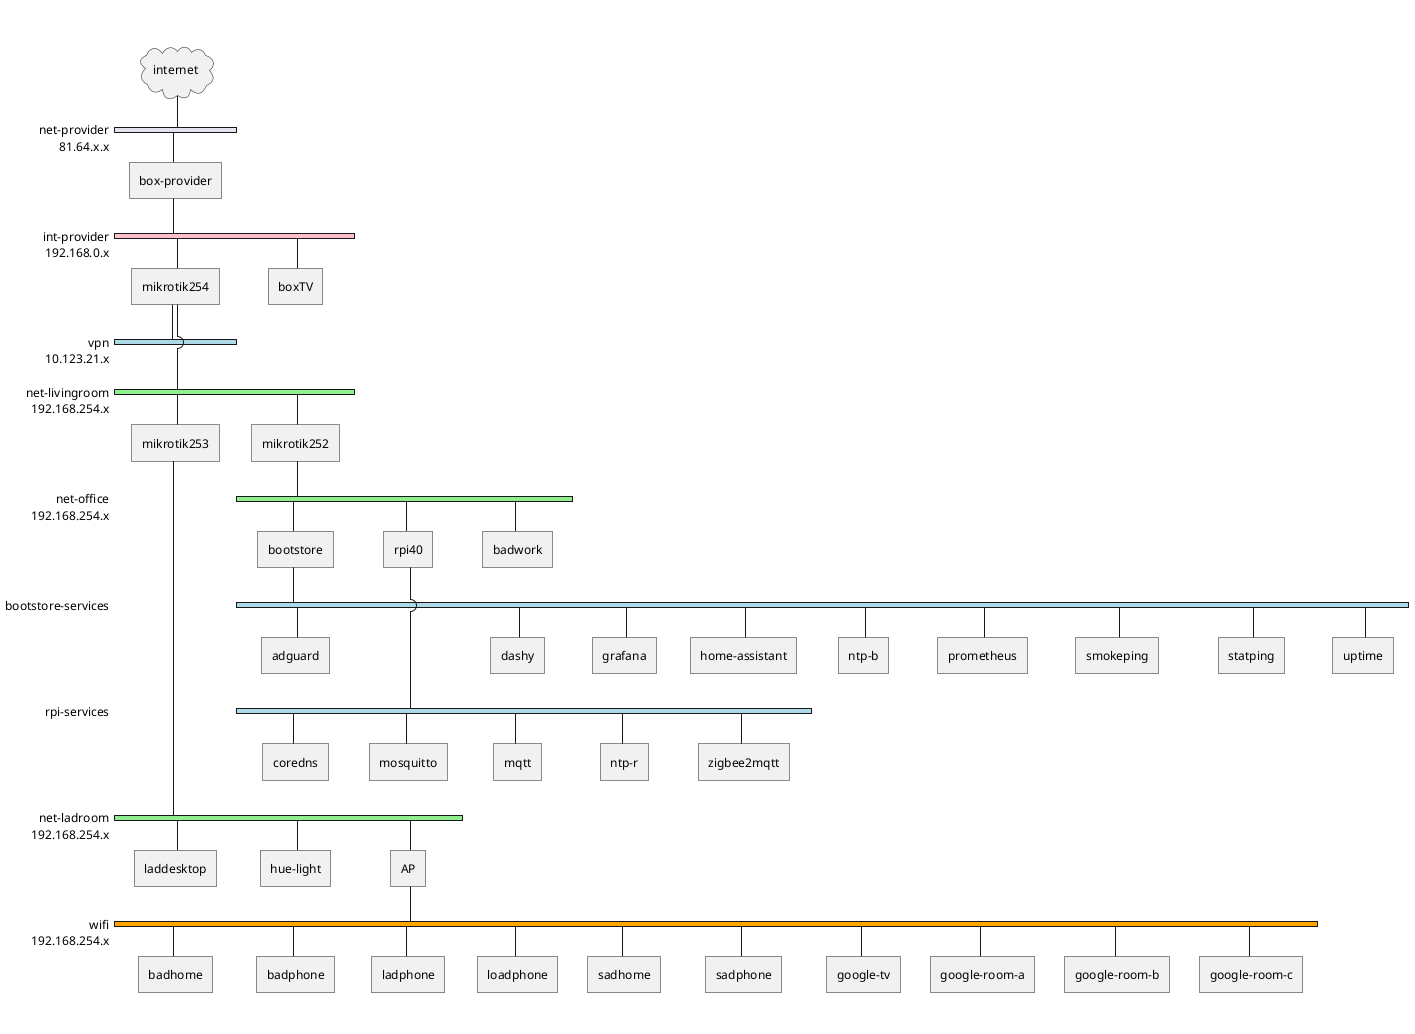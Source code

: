 @startuml
nwdiag {
    internet [shape = cloud];
  
    network net-provider {
    address = "81.64.x.x";
    box-provider;
    internet;
    }

    network int-provider{
        address = "192.168.0.x";
        color = "pink";
        box-provider;
        mikrotik254;
        boxTV;
    }

    network vpn {
    address = "10.123.21.x";
    color = "LightBlue";
    mikrotik254;
    }

    network net-livingroom {
    address = "192.168.254.x";
    color = "LightGreen";
        mikrotik254;
        mikrotik253;
        mikrotik252;
    }

    network net-office {
    address = "192.168.254.x";
    color = "LightGreen";
        bootstore;
        rpi40;
        badwork;
        mikrotik252;
    }

    network bootstore-services {
        color = "LightBlue";
        bootstore;
        adguard;
        dashy;
        grafana;
        home-assistant;
        ntp-b;
        prometheus;
        smokeping;
        statping;
        uptime;
    }

    network rpi-services {
        color = "LightBlue";
        rpi40;
        coredns;
        mosquitto
        mqtt;
        ntp-r;
        zigbee2mqtt;
    }
    
    network net-ladroom {
    address = "192.168.254.x";
    color = "LightGreen";
        mikrotik253;
        laddesktop;
        hue-light;
        AP;
    }

    network wifi {
    address = "192.168.254.x";
    color = "Orange";
    AP;
    badhome;
    badphone;
    ladphone;
    loadphone;
    sadhome;
    sadphone;

        google-tv;
        google-room-a;
        google-room-b;
        google-room-c;
    }
}
@enduml
